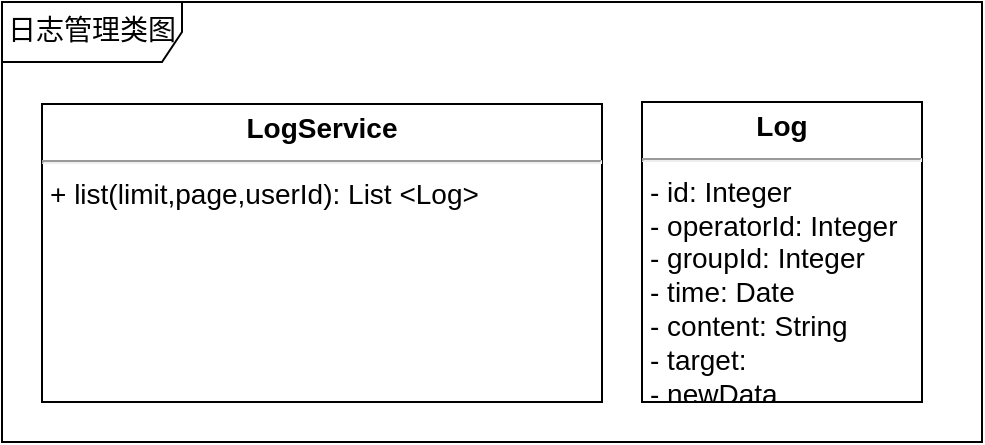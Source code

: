 <mxfile version="10.6.7" type="github"><diagram id="-vEGzMRPuLu1tunqa14f" name="Ã§Â¬Â¬ 1 Ã©Â¡Âµ"><mxGraphModel dx="1007" dy="579" grid="1" gridSize="10" guides="1" tooltips="1" connect="1" arrows="1" fold="1" page="1" pageScale="1" pageWidth="850" pageHeight="1100" math="0" shadow="0"><root><mxCell id="0"/><mxCell id="1" parent="0"/><mxCell id="Yg2yR_ZnS57ZMysiRrTs-1" value="日志管理类图" style="shape=umlFrame;whiteSpace=wrap;html=1;rounded=0;shadow=0;comic=0;labelBackgroundColor=none;strokeColor=#000000;strokeWidth=1;fillColor=#ffffff;fontFamily=Verdana;fontSize=14;fontColor=#000000;align=center;width=90;height=30;" parent="1" vertex="1"><mxGeometry x="30" y="90" width="490" height="220" as="geometry"/></mxCell><mxCell id="Yg2yR_ZnS57ZMysiRrTs-2" value="&lt;p style=&quot;margin: 4px 0px 0px ; text-align: center ; font-size: 14px&quot;&gt;&lt;b&gt;LogService&lt;/b&gt;&lt;/p&gt;&lt;hr style=&quot;font-size: 14px&quot;&gt;&lt;p style=&quot;margin: 0px 0px 0px 4px ; font-size: 14px&quot;&gt;+ list(&lt;span&gt;limit&lt;/span&gt;&lt;span&gt;,&lt;/span&gt;&lt;span&gt;page&lt;/span&gt;&lt;span&gt;,&lt;/span&gt;&lt;span&gt;userId&lt;/span&gt;&lt;span&gt;): List &amp;lt;Log&amp;gt;&lt;/span&gt;&lt;/p&gt;&lt;p&gt;&lt;br&gt;&lt;/p&gt;" style="verticalAlign=top;align=left;overflow=fill;fontSize=14;fontFamily=Helvetica;html=1;" parent="1" vertex="1"><mxGeometry x="50" y="141" width="280" height="149" as="geometry"/></mxCell><mxCell id="RB94zDK2Is1EgDwcEN0--3" value="&lt;p style=&quot;margin: 4px 0px 0px ; text-align: center ; font-size: 14px&quot;&gt;&lt;b&gt;Log&lt;/b&gt;&lt;br&gt;&lt;/p&gt;&lt;hr style=&quot;font-size: 14px&quot;&gt;&lt;p style=&quot;margin: 0px 0px 0px 4px ; font-size: 14px&quot;&gt;- id: Integer&lt;/p&gt;&lt;p style=&quot;margin: 0px 0px 0px 4px ; font-size: 14px&quot;&gt;- operatorId: Integer&lt;/p&gt;&lt;p style=&quot;margin: 0px 0px 0px 4px ; font-size: 14px&quot;&gt;- groupId: Integer&lt;/p&gt;&lt;p style=&quot;margin: 0px 0px 0px 4px ; font-size: 14px&quot;&gt;- time: Date&lt;/p&gt;&lt;p style=&quot;margin: 0px 0px 0px 4px ; font-size: 14px&quot;&gt;- content: String&lt;/p&gt;&lt;p style=&quot;margin: 0px 0px 0px 4px ; font-size: 14px&quot;&gt;- target:&lt;/p&gt;&lt;p style=&quot;margin: 0px 0px 0px 4px ; font-size: 14px&quot;&gt;&lt;span&gt;- newData&lt;/span&gt;&lt;/p&gt;&lt;p style=&quot;margin: 0px 0px 0px 4px ; font-size: 14px&quot;&gt;&lt;span&gt;&lt;br&gt;&lt;/span&gt;&lt;/p&gt;&lt;p style=&quot;margin: 0px 0px 0px 4px ; font-size: 14px&quot;&gt;&lt;br&gt;&lt;/p&gt;" style="verticalAlign=top;align=left;overflow=fill;fontSize=14;fontFamily=Helvetica;html=1;" parent="1" vertex="1"><mxGeometry x="350" y="140" width="140" height="150" as="geometry"/></mxCell></root></mxGraphModel></diagram></mxfile>